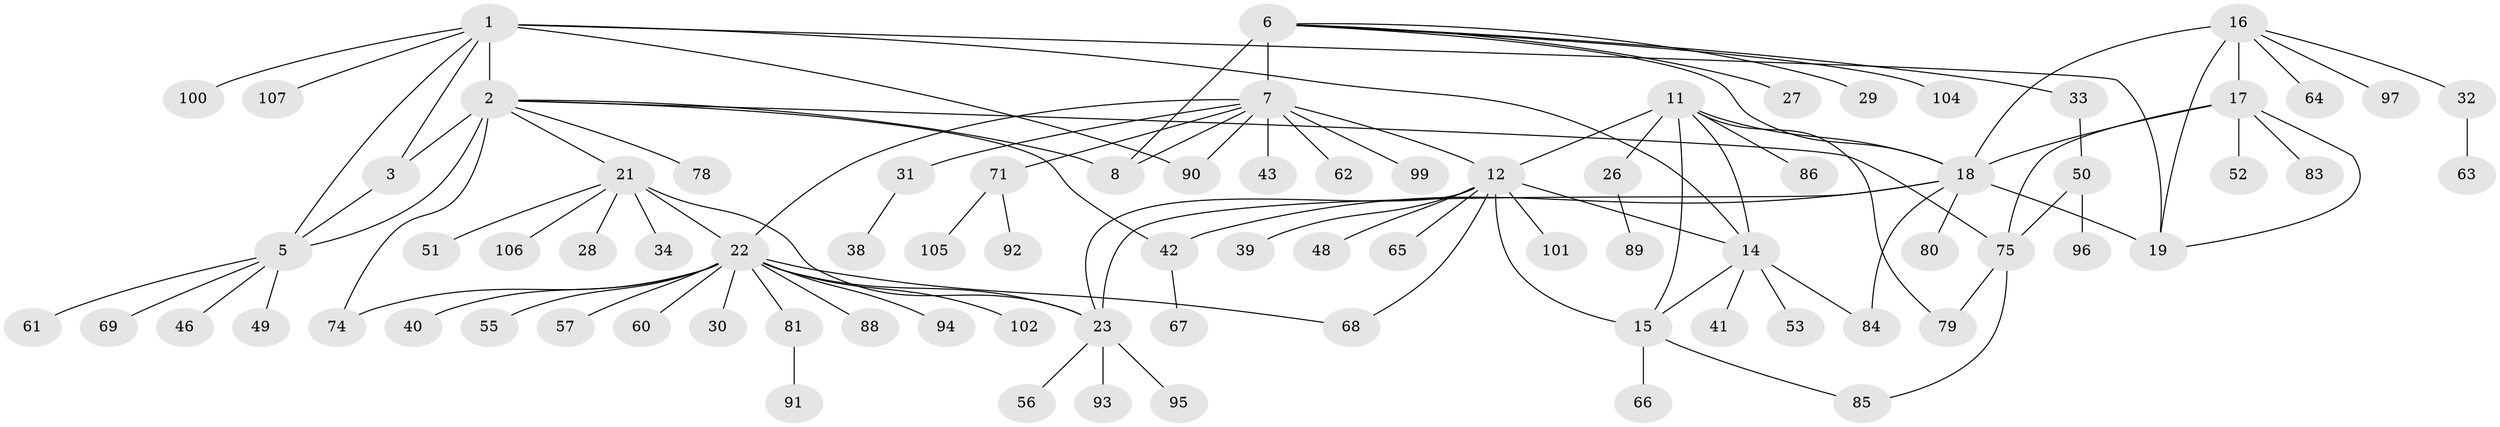 // Generated by graph-tools (version 1.1) at 2025/52/02/27/25 19:52:19]
// undirected, 82 vertices, 107 edges
graph export_dot {
graph [start="1"]
  node [color=gray90,style=filled];
  1 [super="+47"];
  2 [super="+4"];
  3;
  5 [super="+54"];
  6 [super="+10"];
  7 [super="+9"];
  8 [super="+103"];
  11 [super="+13"];
  12 [super="+36"];
  14 [super="+82"];
  15 [super="+58"];
  16 [super="+37"];
  17 [super="+76"];
  18 [super="+20"];
  19 [super="+87"];
  21 [super="+98"];
  22 [super="+24"];
  23 [super="+25"];
  26 [super="+45"];
  27;
  28;
  29 [super="+44"];
  30;
  31 [super="+35"];
  32 [super="+59"];
  33;
  34;
  38;
  39;
  40;
  41;
  42;
  43;
  46;
  48;
  49 [super="+70"];
  50 [super="+73"];
  51;
  52 [super="+72"];
  53;
  55;
  56;
  57;
  60;
  61;
  62;
  63;
  64;
  65;
  66;
  67;
  68;
  69;
  71;
  74;
  75 [super="+77"];
  78;
  79;
  80;
  81;
  83;
  84;
  85;
  86;
  88;
  89;
  90;
  91;
  92;
  93;
  94;
  95;
  96;
  97;
  99;
  100;
  101;
  102;
  104;
  105;
  106;
  107;
  1 -- 2 [weight=2];
  1 -- 3;
  1 -- 5;
  1 -- 14;
  1 -- 19;
  1 -- 90;
  1 -- 107;
  1 -- 100;
  2 -- 3 [weight=2];
  2 -- 5 [weight=2];
  2 -- 21;
  2 -- 74;
  2 -- 75;
  2 -- 8;
  2 -- 42;
  2 -- 78;
  3 -- 5;
  5 -- 46;
  5 -- 49;
  5 -- 61;
  5 -- 69;
  6 -- 7 [weight=4];
  6 -- 8 [weight=2];
  6 -- 104;
  6 -- 33;
  6 -- 18;
  6 -- 27;
  6 -- 29;
  7 -- 8 [weight=2];
  7 -- 12;
  7 -- 31;
  7 -- 43;
  7 -- 90;
  7 -- 99;
  7 -- 22;
  7 -- 71;
  7 -- 62;
  11 -- 12 [weight=2];
  11 -- 14 [weight=2];
  11 -- 15 [weight=2];
  11 -- 18;
  11 -- 26;
  11 -- 79;
  11 -- 86;
  12 -- 14;
  12 -- 15;
  12 -- 23;
  12 -- 39;
  12 -- 48;
  12 -- 65;
  12 -- 68;
  12 -- 101;
  14 -- 15;
  14 -- 41;
  14 -- 53;
  14 -- 84;
  15 -- 85;
  15 -- 66;
  16 -- 17;
  16 -- 18 [weight=2];
  16 -- 19;
  16 -- 32;
  16 -- 97;
  16 -- 64;
  17 -- 18 [weight=2];
  17 -- 19;
  17 -- 52;
  17 -- 75;
  17 -- 83;
  18 -- 19 [weight=2];
  18 -- 80;
  18 -- 84;
  18 -- 23;
  18 -- 42;
  21 -- 22 [weight=2];
  21 -- 23 [weight=2];
  21 -- 28;
  21 -- 34;
  21 -- 51;
  21 -- 106;
  22 -- 23 [weight=4];
  22 -- 55;
  22 -- 57;
  22 -- 68;
  22 -- 74;
  22 -- 88;
  22 -- 102;
  22 -- 40;
  22 -- 81;
  22 -- 30;
  22 -- 60;
  22 -- 94;
  23 -- 56;
  23 -- 93;
  23 -- 95;
  26 -- 89;
  31 -- 38;
  32 -- 63;
  33 -- 50;
  42 -- 67;
  50 -- 96;
  50 -- 75;
  71 -- 92;
  71 -- 105;
  75 -- 79;
  75 -- 85;
  81 -- 91;
}
